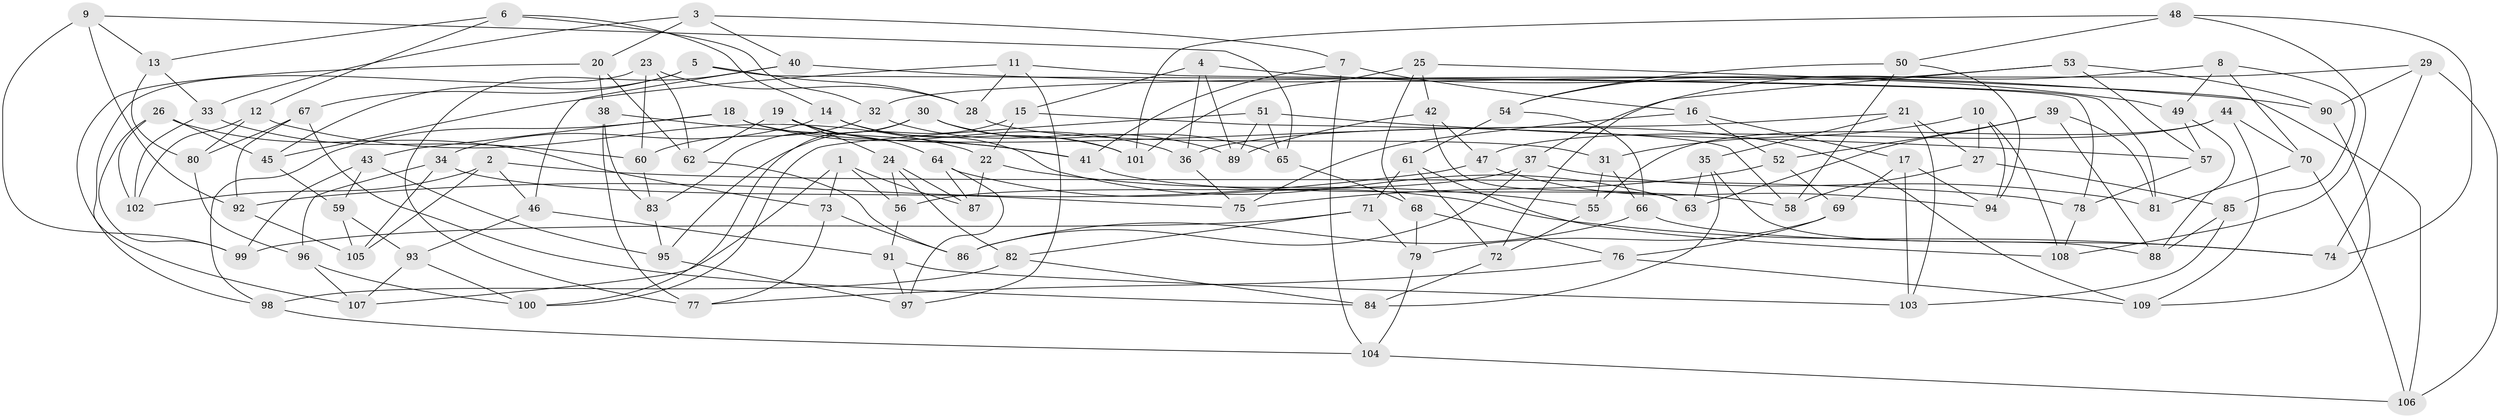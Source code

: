 // Generated by graph-tools (version 1.1) at 2025/11/02/27/25 16:11:43]
// undirected, 109 vertices, 218 edges
graph export_dot {
graph [start="1"]
  node [color=gray90,style=filled];
  1;
  2;
  3;
  4;
  5;
  6;
  7;
  8;
  9;
  10;
  11;
  12;
  13;
  14;
  15;
  16;
  17;
  18;
  19;
  20;
  21;
  22;
  23;
  24;
  25;
  26;
  27;
  28;
  29;
  30;
  31;
  32;
  33;
  34;
  35;
  36;
  37;
  38;
  39;
  40;
  41;
  42;
  43;
  44;
  45;
  46;
  47;
  48;
  49;
  50;
  51;
  52;
  53;
  54;
  55;
  56;
  57;
  58;
  59;
  60;
  61;
  62;
  63;
  64;
  65;
  66;
  67;
  68;
  69;
  70;
  71;
  72;
  73;
  74;
  75;
  76;
  77;
  78;
  79;
  80;
  81;
  82;
  83;
  84;
  85;
  86;
  87;
  88;
  89;
  90;
  91;
  92;
  93;
  94;
  95;
  96;
  97;
  98;
  99;
  100;
  101;
  102;
  103;
  104;
  105;
  106;
  107;
  108;
  109;
  1 -- 87;
  1 -- 107;
  1 -- 56;
  1 -- 73;
  2 -- 46;
  2 -- 78;
  2 -- 102;
  2 -- 105;
  3 -- 33;
  3 -- 20;
  3 -- 40;
  3 -- 7;
  4 -- 36;
  4 -- 89;
  4 -- 15;
  4 -- 49;
  5 -- 45;
  5 -- 67;
  5 -- 78;
  5 -- 28;
  6 -- 13;
  6 -- 32;
  6 -- 12;
  6 -- 14;
  7 -- 41;
  7 -- 16;
  7 -- 104;
  8 -- 85;
  8 -- 49;
  8 -- 37;
  8 -- 70;
  9 -- 99;
  9 -- 13;
  9 -- 92;
  9 -- 65;
  10 -- 31;
  10 -- 27;
  10 -- 94;
  10 -- 108;
  11 -- 97;
  11 -- 81;
  11 -- 28;
  11 -- 45;
  12 -- 102;
  12 -- 80;
  12 -- 22;
  13 -- 80;
  13 -- 33;
  14 -- 101;
  14 -- 63;
  14 -- 34;
  15 -- 22;
  15 -- 95;
  15 -- 58;
  16 -- 17;
  16 -- 52;
  16 -- 75;
  17 -- 69;
  17 -- 103;
  17 -- 94;
  18 -- 109;
  18 -- 36;
  18 -- 43;
  18 -- 98;
  19 -- 41;
  19 -- 24;
  19 -- 62;
  19 -- 64;
  20 -- 38;
  20 -- 107;
  20 -- 62;
  21 -- 36;
  21 -- 27;
  21 -- 35;
  21 -- 103;
  22 -- 55;
  22 -- 87;
  23 -- 60;
  23 -- 98;
  23 -- 28;
  23 -- 62;
  24 -- 56;
  24 -- 82;
  24 -- 87;
  25 -- 42;
  25 -- 101;
  25 -- 106;
  25 -- 68;
  26 -- 102;
  26 -- 45;
  26 -- 99;
  26 -- 73;
  27 -- 85;
  27 -- 58;
  28 -- 31;
  29 -- 106;
  29 -- 32;
  29 -- 74;
  29 -- 90;
  30 -- 101;
  30 -- 83;
  30 -- 100;
  30 -- 65;
  31 -- 55;
  31 -- 66;
  32 -- 60;
  32 -- 89;
  33 -- 60;
  33 -- 102;
  34 -- 75;
  34 -- 105;
  34 -- 96;
  35 -- 63;
  35 -- 84;
  35 -- 88;
  36 -- 75;
  37 -- 81;
  37 -- 56;
  37 -- 86;
  38 -- 83;
  38 -- 41;
  38 -- 77;
  39 -- 81;
  39 -- 63;
  39 -- 88;
  39 -- 52;
  40 -- 77;
  40 -- 46;
  40 -- 90;
  41 -- 58;
  42 -- 47;
  42 -- 89;
  42 -- 63;
  43 -- 95;
  43 -- 99;
  43 -- 59;
  44 -- 109;
  44 -- 47;
  44 -- 70;
  44 -- 55;
  45 -- 59;
  46 -- 93;
  46 -- 91;
  47 -- 92;
  47 -- 94;
  48 -- 74;
  48 -- 50;
  48 -- 101;
  48 -- 108;
  49 -- 57;
  49 -- 88;
  50 -- 58;
  50 -- 94;
  50 -- 54;
  51 -- 89;
  51 -- 100;
  51 -- 57;
  51 -- 65;
  52 -- 69;
  52 -- 75;
  53 -- 90;
  53 -- 72;
  53 -- 57;
  53 -- 54;
  54 -- 66;
  54 -- 61;
  55 -- 72;
  56 -- 91;
  57 -- 78;
  59 -- 105;
  59 -- 93;
  60 -- 83;
  61 -- 108;
  61 -- 72;
  61 -- 71;
  62 -- 86;
  64 -- 97;
  64 -- 74;
  64 -- 87;
  65 -- 68;
  66 -- 74;
  66 -- 86;
  67 -- 92;
  67 -- 84;
  67 -- 80;
  68 -- 79;
  68 -- 76;
  69 -- 79;
  69 -- 76;
  70 -- 81;
  70 -- 106;
  71 -- 79;
  71 -- 82;
  71 -- 99;
  72 -- 84;
  73 -- 86;
  73 -- 77;
  76 -- 109;
  76 -- 77;
  78 -- 108;
  79 -- 104;
  80 -- 96;
  82 -- 84;
  82 -- 98;
  83 -- 95;
  85 -- 103;
  85 -- 88;
  90 -- 109;
  91 -- 97;
  91 -- 103;
  92 -- 105;
  93 -- 107;
  93 -- 100;
  95 -- 97;
  96 -- 100;
  96 -- 107;
  98 -- 104;
  104 -- 106;
}
